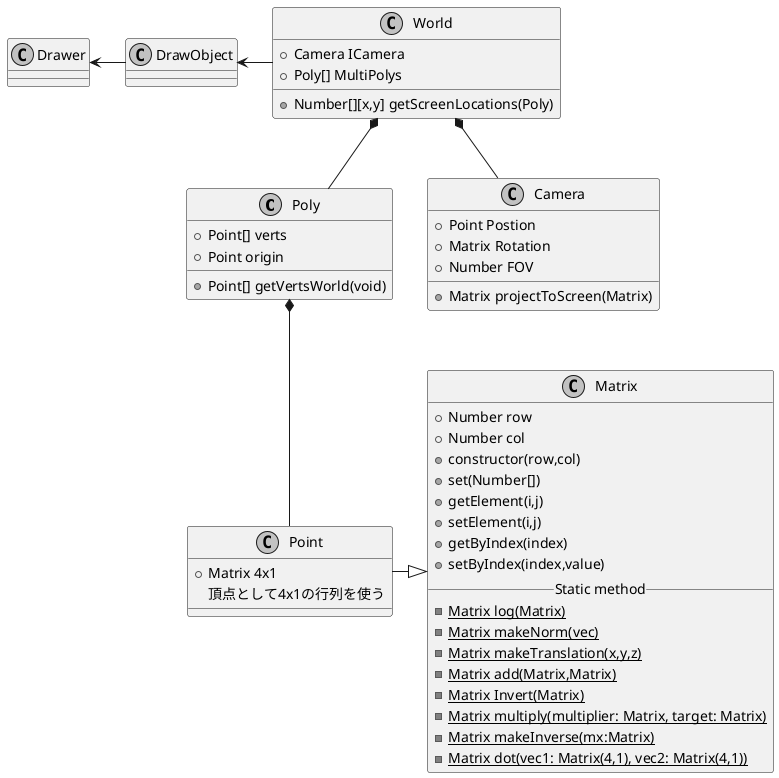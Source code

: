 @startuml Architecture

skinparam {
    monochrome true
    padding 1
}
class Poly{
    + Point[] verts
    + Point origin
    + Point[] getVertsWorld(void)
}

class Camera{
    + Point Postion
    + Matrix Rotation
    + Number FOV
    + Matrix projectToScreen(Matrix)
}

class World{
    + Camera ICamera
    + Poly[] MultiPolys
    + Number[][x,y] getScreenLocations(Poly)
}

class Point{
    + Matrix 4x1
    頂点として4x1の行列を使う
}

class Matrix{
    + Number row
    + Number col
    + constructor(row,col)
    + set(Number[])
    + getElement(i,j)
    + setElement(i,j)
    + getByIndex(index)
    + setByIndex(index,value)
    __Static method__
    {static} - Matrix log(Matrix)
    {static} -Matrix makeNorm(vec)
    {static} -Matrix makeTranslation(x,y,z)
    {static} -Matrix add(Matrix,Matrix)
    {static} -Matrix Invert(Matrix)
    {static} -Matrix multiply(multiplier: Matrix, target: Matrix)
    {static} -Matrix makeInverse(mx:Matrix)
    {static} -Matrix dot(vec1: Matrix(4,1), vec2: Matrix(4,1))
}

class Drawer{
}

class DrawObject{
}

World *-- Camera
World *--Poly
Point -|> Matrix
Poly *--Point
Drawer <- DrawObject
DrawObject <- World

@enduml